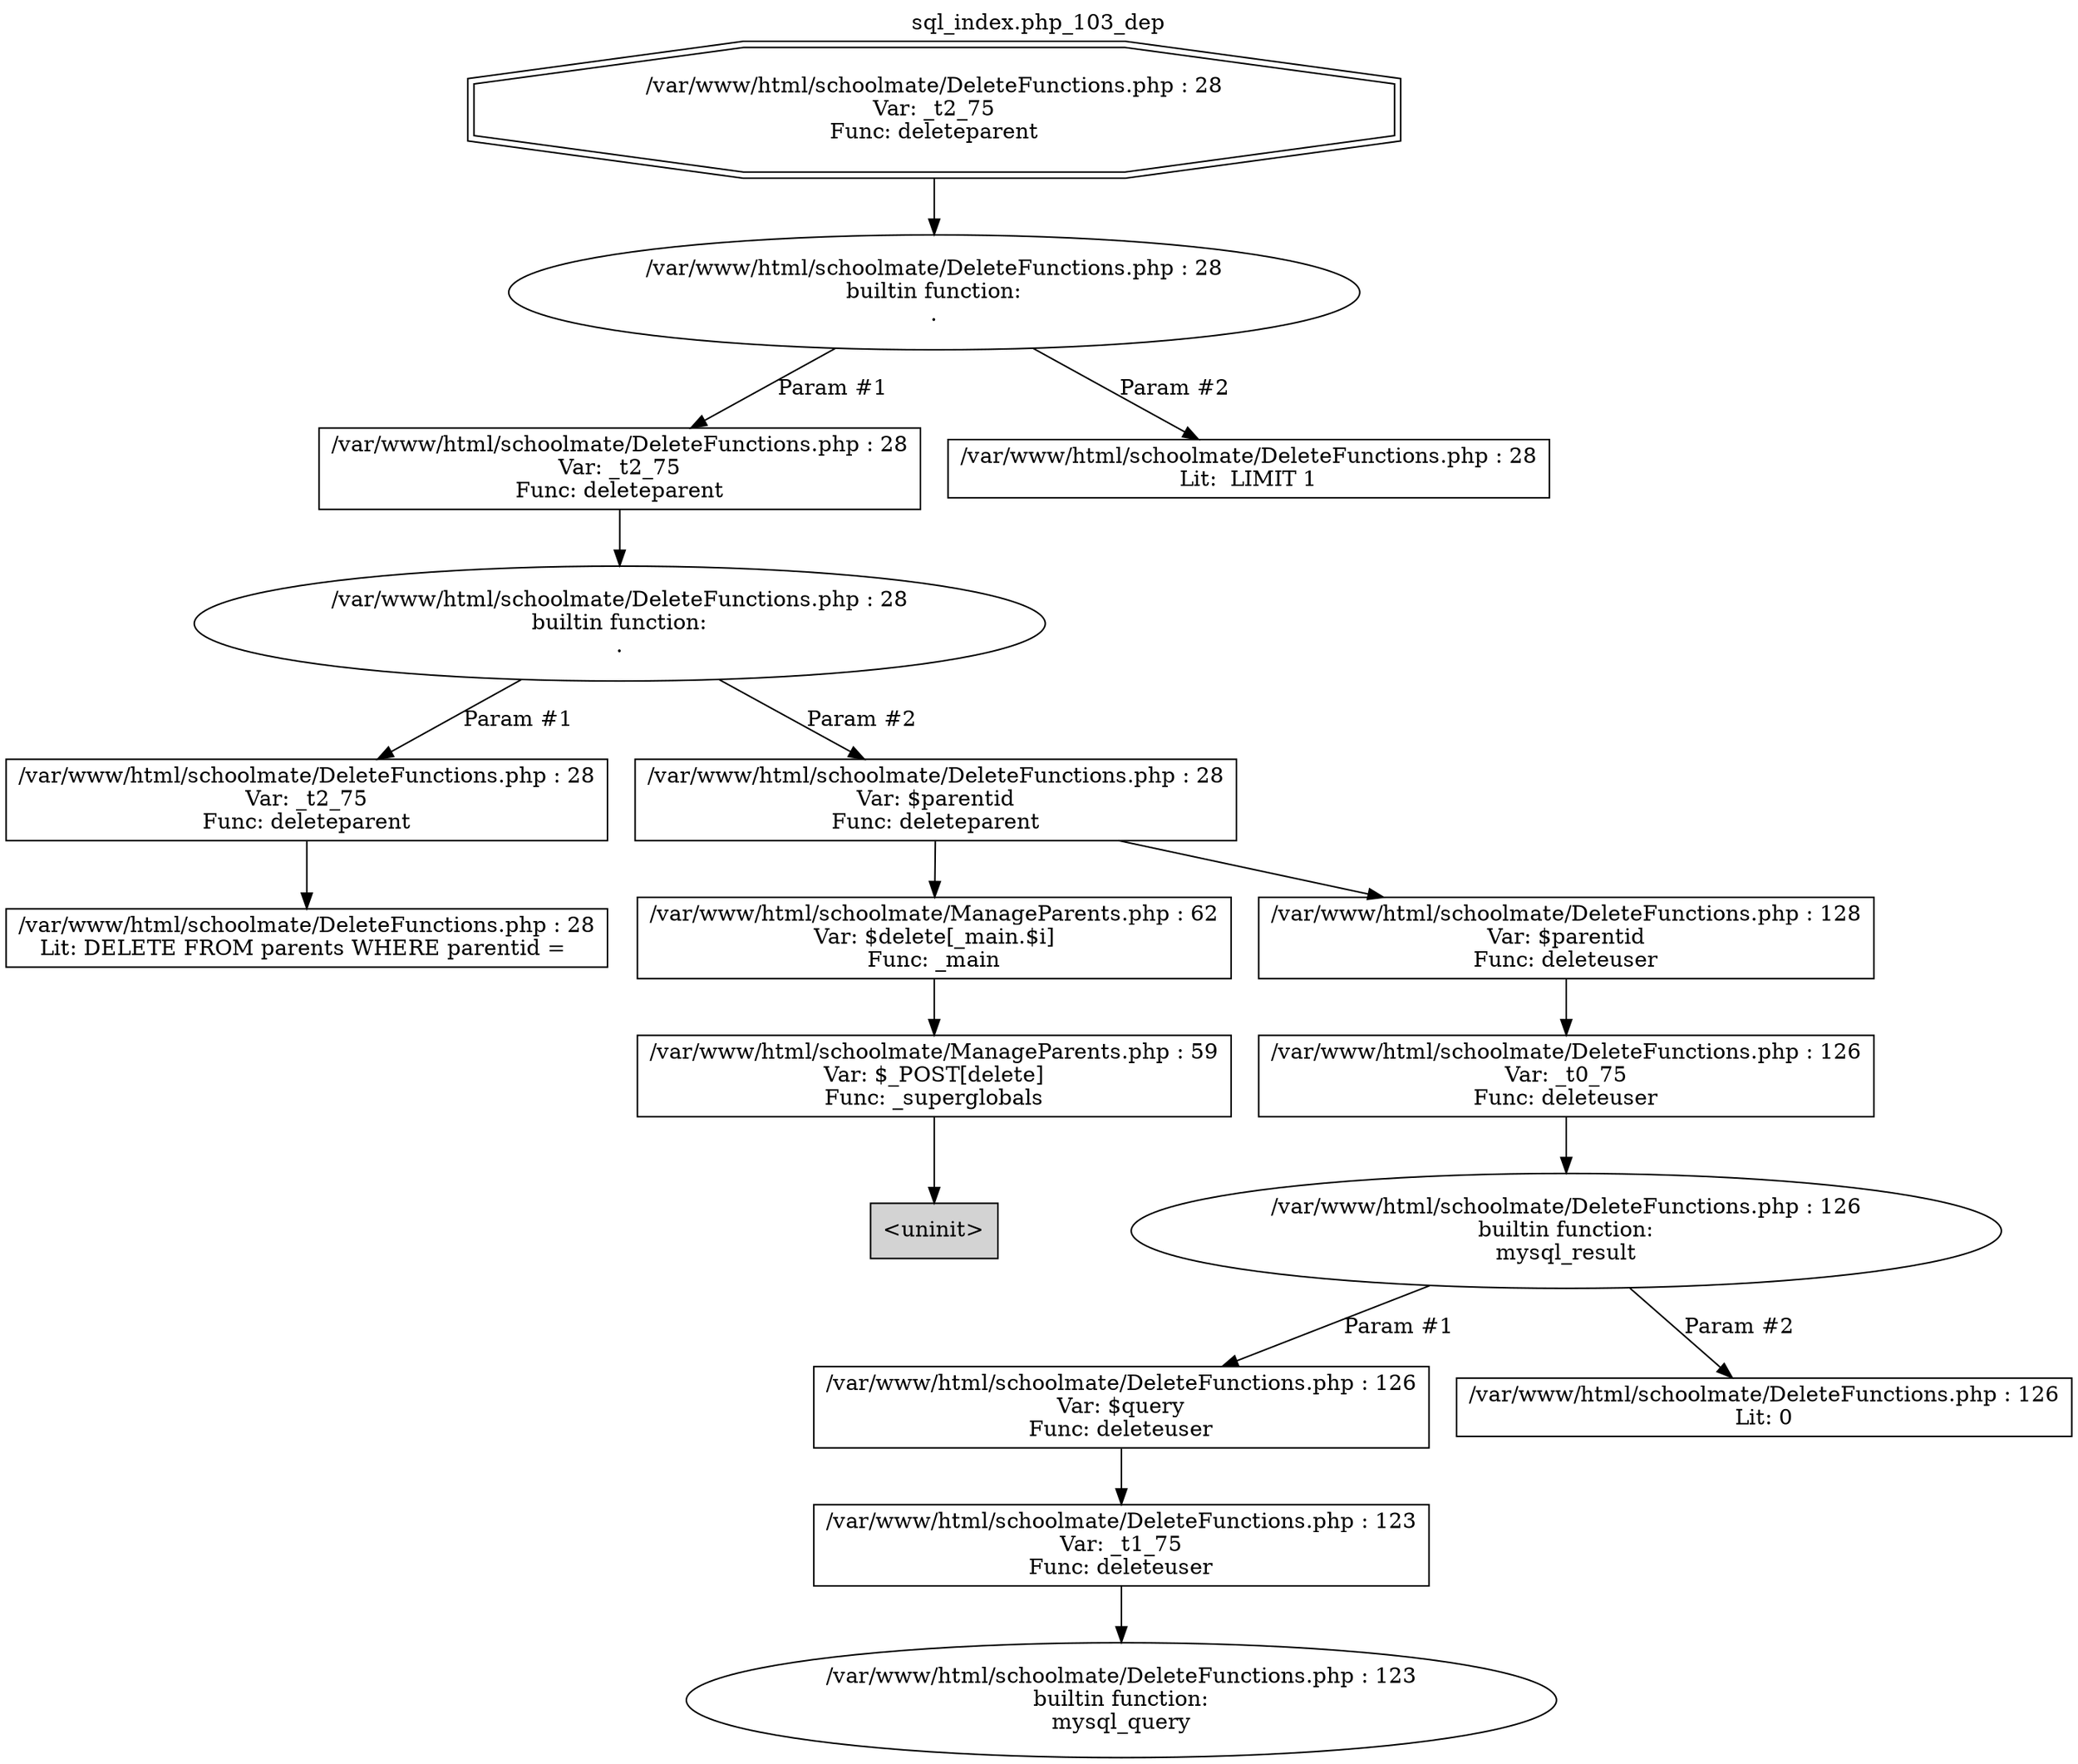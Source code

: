 digraph cfg {
  label="sql_index.php_103_dep";
  labelloc=t;
  n1 [shape=doubleoctagon, label="/var/www/html/schoolmate/DeleteFunctions.php : 28\nVar: _t2_75\nFunc: deleteparent\n"];
  n2 [shape=ellipse, label="/var/www/html/schoolmate/DeleteFunctions.php : 28\nbuiltin function:\n.\n"];
  n3 [shape=box, label="/var/www/html/schoolmate/DeleteFunctions.php : 28\nVar: _t2_75\nFunc: deleteparent\n"];
  n4 [shape=ellipse, label="/var/www/html/schoolmate/DeleteFunctions.php : 28\nbuiltin function:\n.\n"];
  n5 [shape=box, label="/var/www/html/schoolmate/DeleteFunctions.php : 28\nVar: _t2_75\nFunc: deleteparent\n"];
  n6 [shape=box, label="/var/www/html/schoolmate/DeleteFunctions.php : 28\nLit: DELETE FROM parents WHERE parentid = \n"];
  n7 [shape=box, label="/var/www/html/schoolmate/DeleteFunctions.php : 28\nVar: $parentid\nFunc: deleteparent\n"];
  n8 [shape=box, label="/var/www/html/schoolmate/ManageParents.php : 62\nVar: $delete[_main.$i]\nFunc: _main\n"];
  n9 [shape=box, label="/var/www/html/schoolmate/ManageParents.php : 59\nVar: $_POST[delete]\nFunc: _superglobals\n"];
  n10 [shape=box, label="<uninit>",style=filled];
  n11 [shape=box, label="/var/www/html/schoolmate/DeleteFunctions.php : 128\nVar: $parentid\nFunc: deleteuser\n"];
  n12 [shape=box, label="/var/www/html/schoolmate/DeleteFunctions.php : 126\nVar: _t0_75\nFunc: deleteuser\n"];
  n13 [shape=ellipse, label="/var/www/html/schoolmate/DeleteFunctions.php : 126\nbuiltin function:\nmysql_result\n"];
  n14 [shape=box, label="/var/www/html/schoolmate/DeleteFunctions.php : 126\nVar: $query\nFunc: deleteuser\n"];
  n15 [shape=box, label="/var/www/html/schoolmate/DeleteFunctions.php : 123\nVar: _t1_75\nFunc: deleteuser\n"];
  n16 [shape=ellipse, label="/var/www/html/schoolmate/DeleteFunctions.php : 123\nbuiltin function:\nmysql_query\n"];
  n17 [shape=box, label="/var/www/html/schoolmate/DeleteFunctions.php : 126\nLit: 0\n"];
  n18 [shape=box, label="/var/www/html/schoolmate/DeleteFunctions.php : 28\nLit:  LIMIT 1\n"];
  n1 -> n2;
  n3 -> n4;
  n5 -> n6;
  n4 -> n5[label="Param #1"];
  n4 -> n7[label="Param #2"];
  n9 -> n10;
  n8 -> n9;
  n7 -> n8;
  n7 -> n11;
  n12 -> n13;
  n15 -> n16;
  n14 -> n15;
  n13 -> n14[label="Param #1"];
  n13 -> n17[label="Param #2"];
  n11 -> n12;
  n2 -> n3[label="Param #1"];
  n2 -> n18[label="Param #2"];
}

